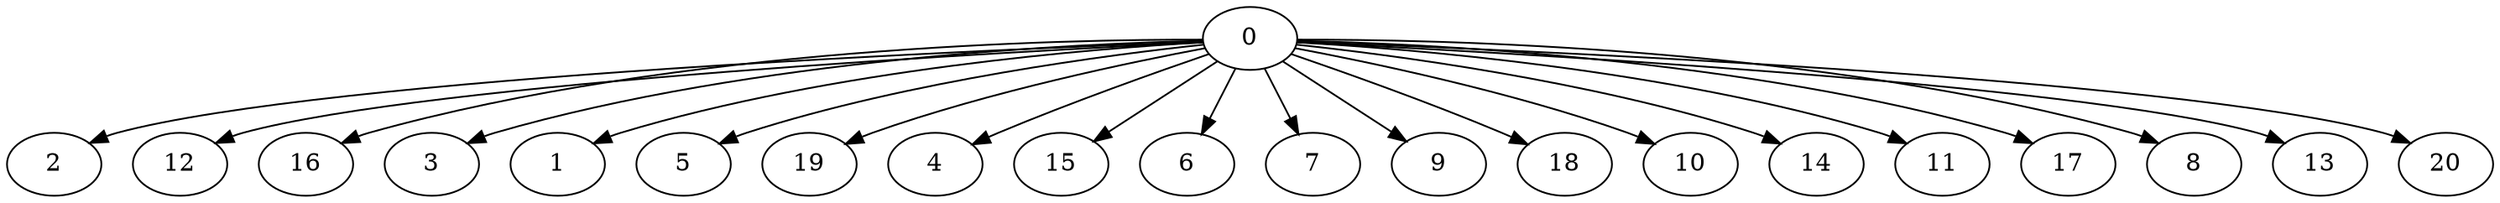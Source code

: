 digraph "Fork_Nodes_21_CCR_0.10_WeightType_Random#1" {
	graph ["Duplicate states"=0,
		GraphType=Fork,
		"Max states in OPEN"=0,
		Modes="120000ms; topo-ordered tasks, ; Pruning: task equivalence, fixed order ready list, ; F-value: ; Optimisation: best schedule length (\
SL) optimisation on equal, ",
		NumberOfTasks=21,
		"Pruned using list schedule length"=72305,
		"States removed from OPEN"=0,
		TargetSystem="Homogeneous-2",
		"Time to schedule (ms)"=477,
		"Total idle time"=81,
		"Total schedule length"=626,
		"Total sequential time"=1170,
		"Total states created"=194700
	];
	0	["Finish time"=79,
		Processor=0,
		"Start time"=0,
		Weight=79];
	2	["Finish time"=359,
		Processor=1,
		"Start time"=260,
		Weight=99];
	0 -> 2	[Weight=7];
	12	["Finish time"=626,
		Processor=1,
		"Start time"=527,
		Weight=99];
	0 -> 12	[Weight=10];
	16	["Finish time"=168,
		Processor=0,
		"Start time"=79,
		Weight=89];
	0 -> 16	[Weight=2];
	3	["Finish time"=407,
		Processor=0,
		"Start time"=328,
		Weight=79];
	0 -> 3	[Weight=7];
	1	["Finish time"=476,
		Processor=0,
		"Start time"=407,
		Weight=69];
	0 -> 1	[Weight=7];
	5	["Finish time"=545,
		Processor=0,
		"Start time"=476,
		Weight=69];
	0 -> 5	[Weight=8];
	19	["Finish time"=428,
		Processor=1,
		"Start time"=359,
		Weight=69];
	0 -> 19	[Weight=7];
	4	["Finish time"=160,
		Processor=1,
		"Start time"=101,
		Weight=59];
	0 -> 4	[Weight=4];
	15	["Finish time"=487,
		Processor=1,
		"Start time"=428,
		Weight=59];
	0 -> 15	[Weight=9];
	6	["Finish time"=260,
		Processor=1,
		"Start time"=210,
		Weight=50];
	0 -> 6	[Weight=5];
	7	["Finish time"=210,
		Processor=1,
		"Start time"=160,
		Weight=50];
	0 -> 7	[Weight=4];
	9	["Finish time"=595,
		Processor=0,
		"Start time"=545,
		Weight=50];
	0 -> 9	[Weight=8];
	18	["Finish time"=218,
		Processor=0,
		"Start time"=168,
		Weight=50];
	0 -> 18	[Weight=2];
	10	["Finish time"=527,
		Processor=1,
		"Start time"=487,
		Weight=40];
	0 -> 10	[Weight=9];
	14	["Finish time"=258,
		Processor=0,
		"Start time"=218,
		Weight=40];
	0 -> 14	[Weight=2];
	11	["Finish time"=288,
		Processor=0,
		"Start time"=258,
		Weight=30];
	0 -> 11	[Weight=5];
	17	["Finish time"=625,
		Processor=0,
		"Start time"=595,
		Weight=30];
	0 -> 17	[Weight=8];
	8	["Finish time"=101,
		Processor=1,
		"Start time"=81,
		Weight=20];
	0 -> 8	[Weight=2];
	13	["Finish time"=308,
		Processor=0,
		"Start time"=288,
		Weight=20];
	0 -> 13	[Weight=5];
	20	["Finish time"=328,
		Processor=0,
		"Start time"=308,
		Weight=20];
	0 -> 20	[Weight=6];
}
